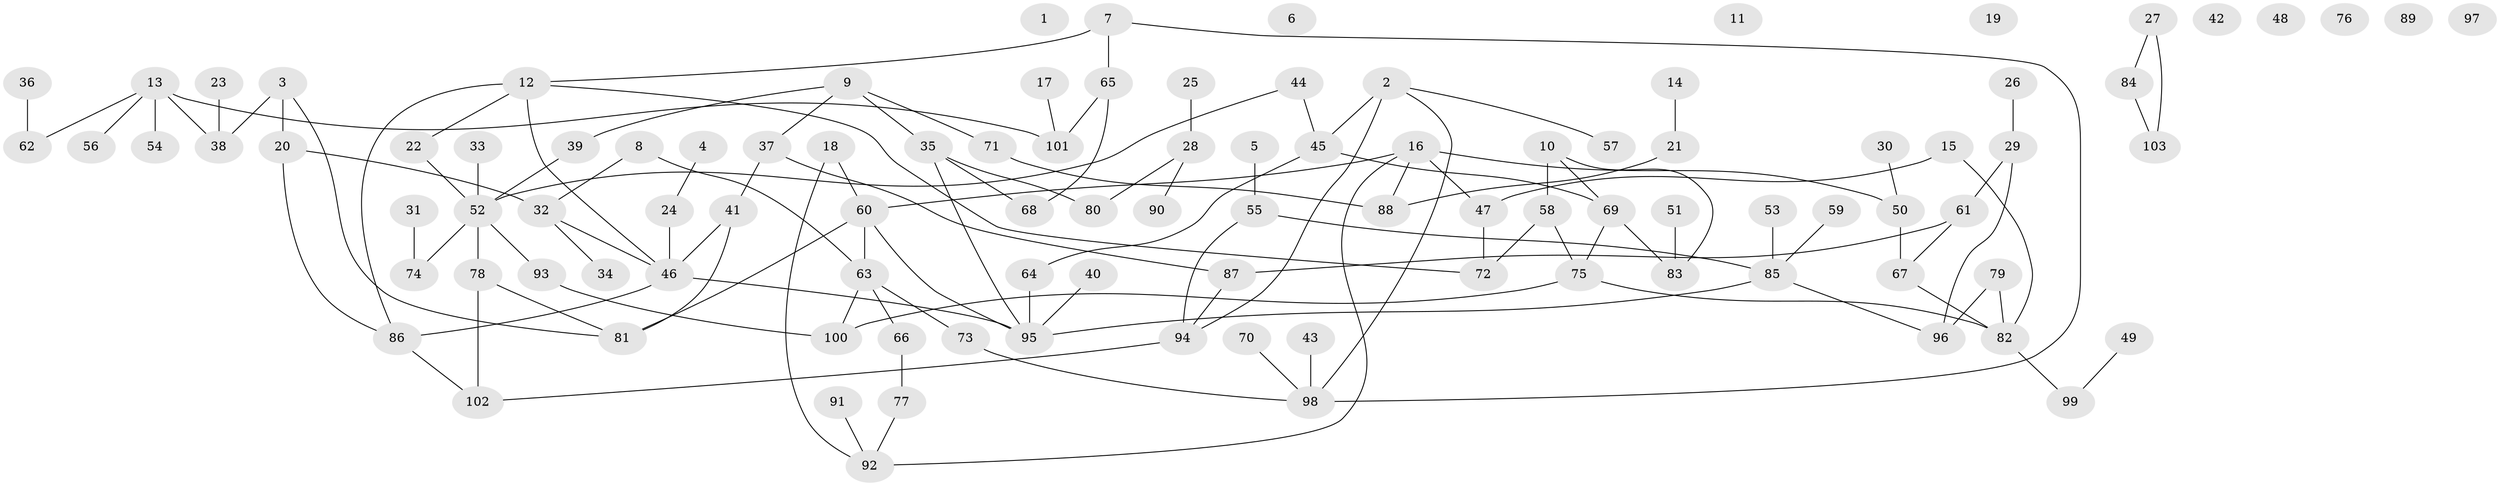 // coarse degree distribution, {3: 0.11627906976744186, 2: 0.20930232558139536, 1: 0.27906976744186046, 5: 0.11627906976744186, 9: 0.046511627906976744, 4: 0.16279069767441862, 6: 0.023255813953488372, 7: 0.046511627906976744}
// Generated by graph-tools (version 1.1) at 2025/35/03/04/25 23:35:54]
// undirected, 103 vertices, 124 edges
graph export_dot {
  node [color=gray90,style=filled];
  1;
  2;
  3;
  4;
  5;
  6;
  7;
  8;
  9;
  10;
  11;
  12;
  13;
  14;
  15;
  16;
  17;
  18;
  19;
  20;
  21;
  22;
  23;
  24;
  25;
  26;
  27;
  28;
  29;
  30;
  31;
  32;
  33;
  34;
  35;
  36;
  37;
  38;
  39;
  40;
  41;
  42;
  43;
  44;
  45;
  46;
  47;
  48;
  49;
  50;
  51;
  52;
  53;
  54;
  55;
  56;
  57;
  58;
  59;
  60;
  61;
  62;
  63;
  64;
  65;
  66;
  67;
  68;
  69;
  70;
  71;
  72;
  73;
  74;
  75;
  76;
  77;
  78;
  79;
  80;
  81;
  82;
  83;
  84;
  85;
  86;
  87;
  88;
  89;
  90;
  91;
  92;
  93;
  94;
  95;
  96;
  97;
  98;
  99;
  100;
  101;
  102;
  103;
  2 -- 45;
  2 -- 57;
  2 -- 94;
  2 -- 98;
  3 -- 20;
  3 -- 38;
  3 -- 81;
  4 -- 24;
  5 -- 55;
  7 -- 12;
  7 -- 65;
  7 -- 98;
  8 -- 32;
  8 -- 63;
  9 -- 35;
  9 -- 37;
  9 -- 39;
  9 -- 71;
  10 -- 58;
  10 -- 69;
  10 -- 83;
  12 -- 22;
  12 -- 46;
  12 -- 72;
  12 -- 86;
  13 -- 38;
  13 -- 54;
  13 -- 56;
  13 -- 62;
  13 -- 101;
  14 -- 21;
  15 -- 47;
  15 -- 82;
  16 -- 47;
  16 -- 50;
  16 -- 60;
  16 -- 88;
  16 -- 92;
  17 -- 101;
  18 -- 60;
  18 -- 92;
  20 -- 32;
  20 -- 86;
  21 -- 88;
  22 -- 52;
  23 -- 38;
  24 -- 46;
  25 -- 28;
  26 -- 29;
  27 -- 84;
  27 -- 103;
  28 -- 80;
  28 -- 90;
  29 -- 61;
  29 -- 96;
  30 -- 50;
  31 -- 74;
  32 -- 34;
  32 -- 46;
  33 -- 52;
  35 -- 68;
  35 -- 80;
  35 -- 95;
  36 -- 62;
  37 -- 41;
  37 -- 87;
  39 -- 52;
  40 -- 95;
  41 -- 46;
  41 -- 81;
  43 -- 98;
  44 -- 45;
  44 -- 52;
  45 -- 64;
  45 -- 69;
  46 -- 86;
  46 -- 95;
  47 -- 72;
  49 -- 99;
  50 -- 67;
  51 -- 83;
  52 -- 74;
  52 -- 78;
  52 -- 93;
  53 -- 85;
  55 -- 85;
  55 -- 94;
  58 -- 72;
  58 -- 75;
  59 -- 85;
  60 -- 63;
  60 -- 81;
  60 -- 95;
  61 -- 67;
  61 -- 87;
  63 -- 66;
  63 -- 73;
  63 -- 100;
  64 -- 95;
  65 -- 68;
  65 -- 101;
  66 -- 77;
  67 -- 82;
  69 -- 75;
  69 -- 83;
  70 -- 98;
  71 -- 88;
  73 -- 98;
  75 -- 82;
  75 -- 100;
  77 -- 92;
  78 -- 81;
  78 -- 102;
  79 -- 82;
  79 -- 96;
  82 -- 99;
  84 -- 103;
  85 -- 95;
  85 -- 96;
  86 -- 102;
  87 -- 94;
  91 -- 92;
  93 -- 100;
  94 -- 102;
}
